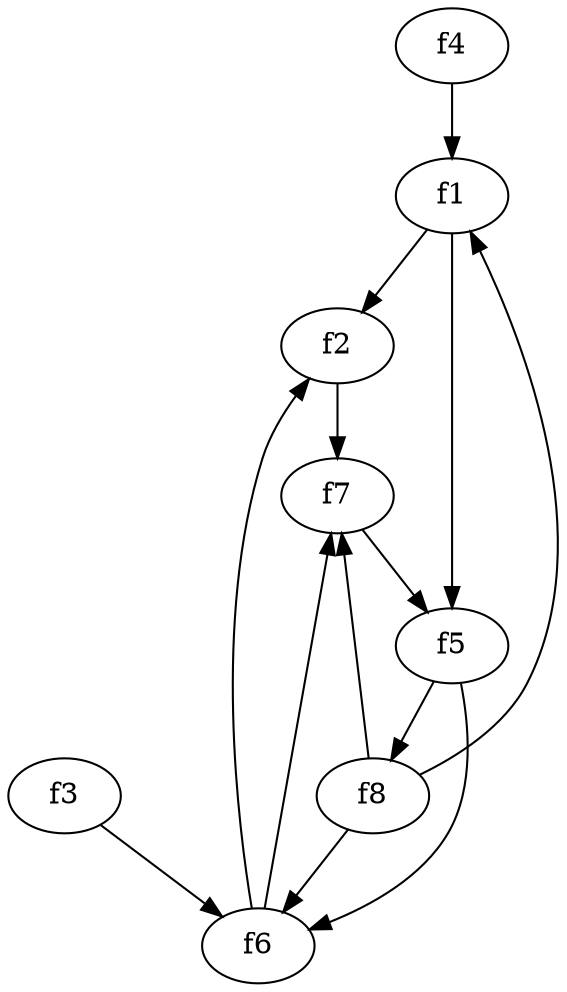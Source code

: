 strict digraph  {
f1;
f2;
f3;
f4;
f5;
f6;
f7;
f8;
f1 -> f2  [weight=2];
f1 -> f5  [weight=2];
f2 -> f7  [weight=2];
f3 -> f6  [weight=2];
f4 -> f1  [weight=2];
f5 -> f8  [weight=2];
f5 -> f6  [weight=2];
f6 -> f2  [weight=2];
f6 -> f7  [weight=2];
f7 -> f5  [weight=2];
f8 -> f7  [weight=2];
f8 -> f6  [weight=2];
f8 -> f1  [weight=2];
}
